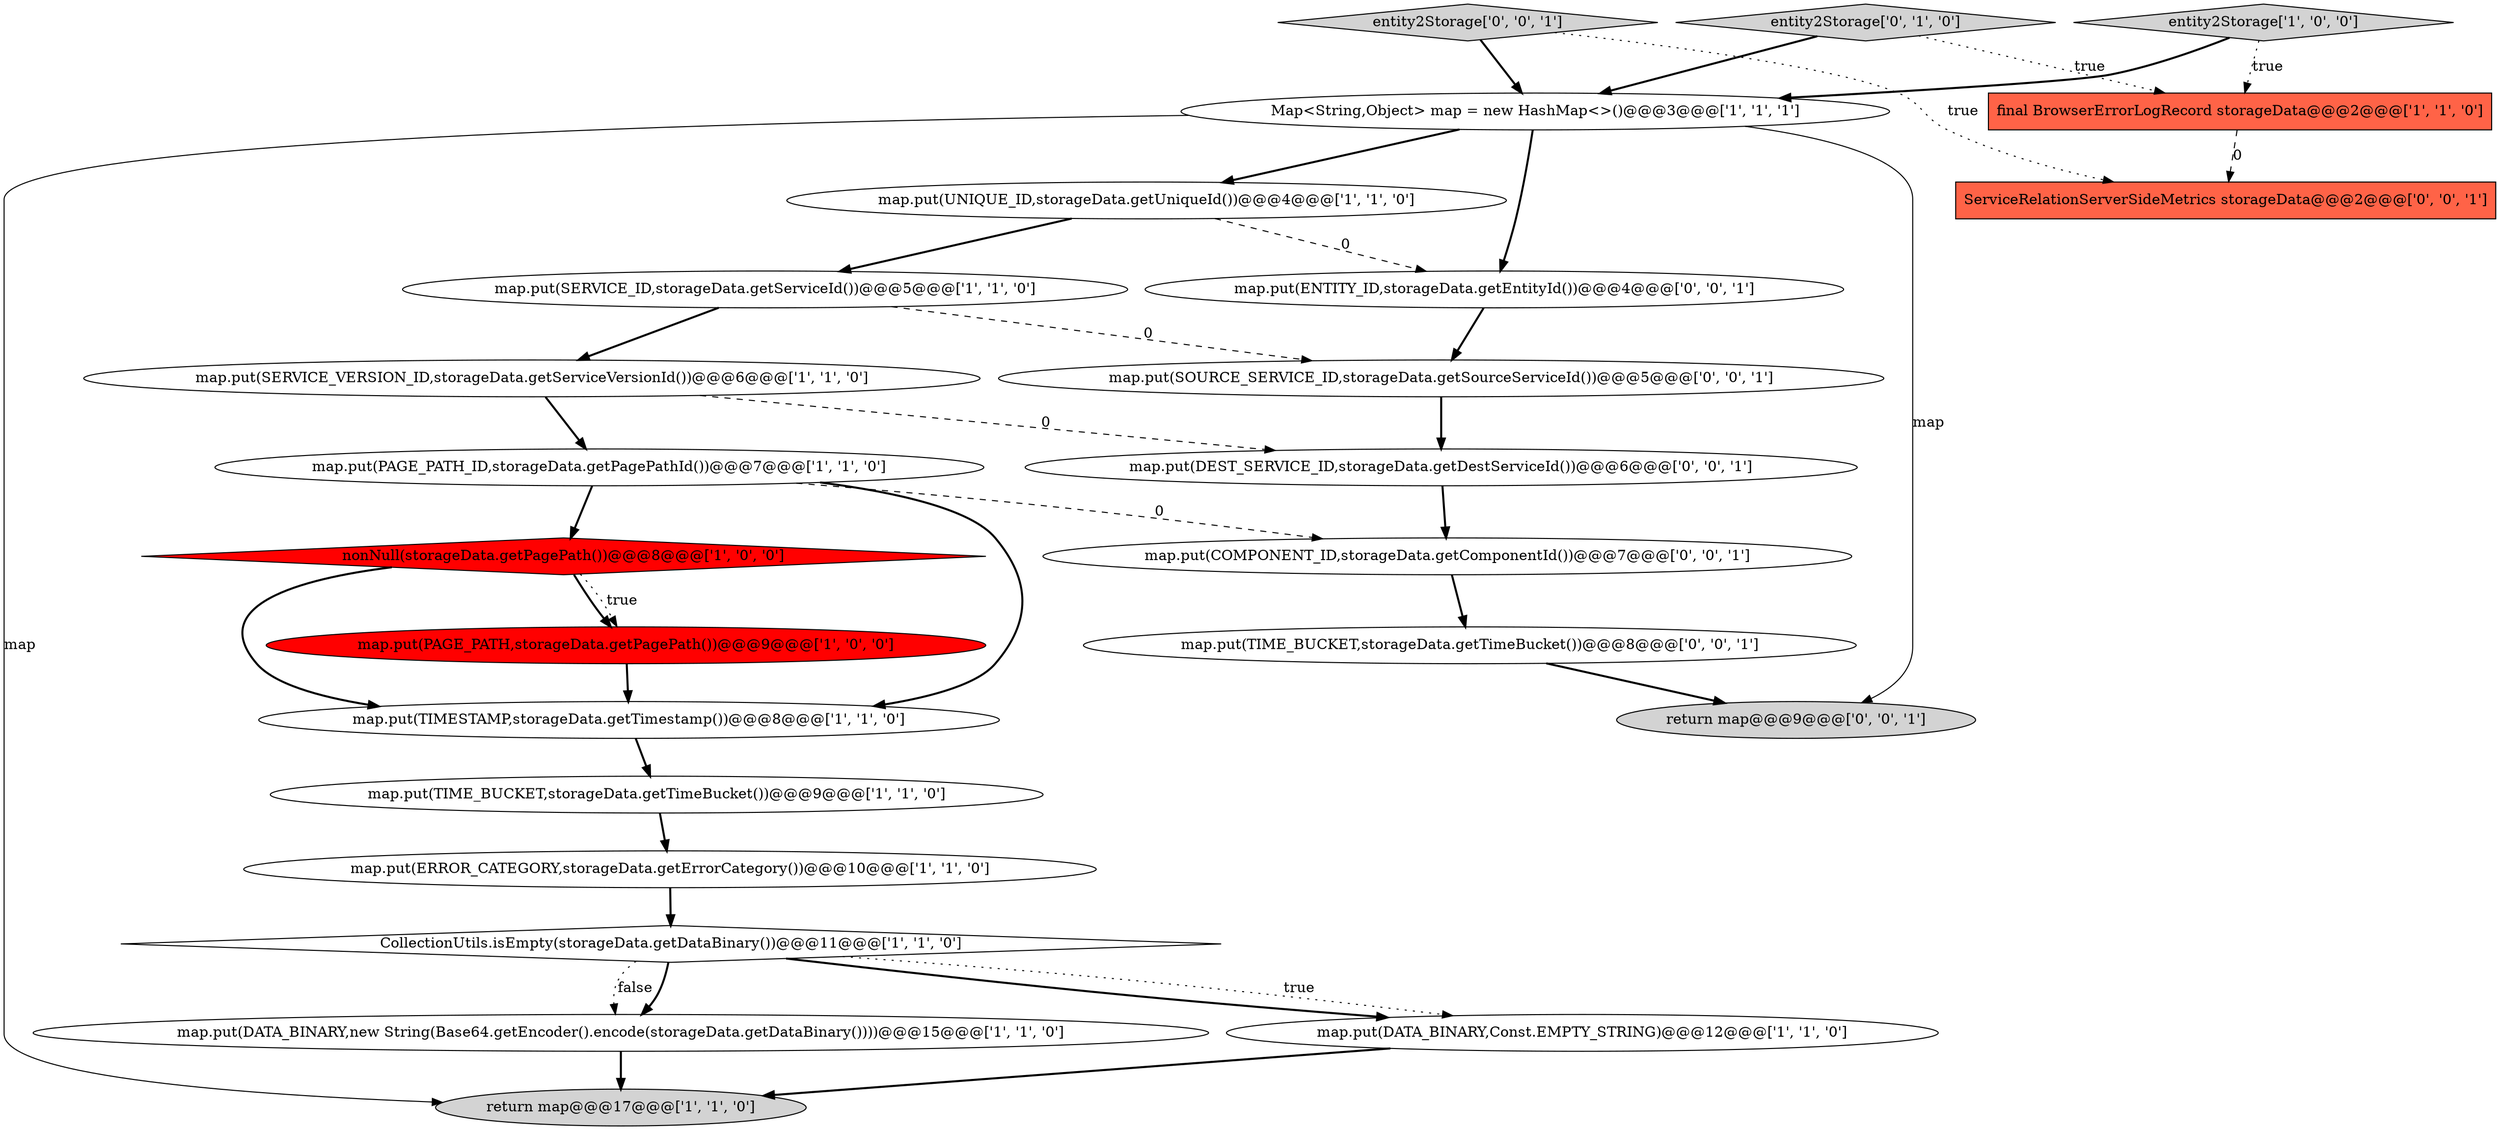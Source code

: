 digraph {
12 [style = filled, label = "CollectionUtils.isEmpty(storageData.getDataBinary())@@@11@@@['1', '1', '0']", fillcolor = white, shape = diamond image = "AAA0AAABBB1BBB"];
10 [style = filled, label = "map.put(TIME_BUCKET,storageData.getTimeBucket())@@@9@@@['1', '1', '0']", fillcolor = white, shape = ellipse image = "AAA0AAABBB1BBB"];
9 [style = filled, label = "map.put(TIMESTAMP,storageData.getTimestamp())@@@8@@@['1', '1', '0']", fillcolor = white, shape = ellipse image = "AAA0AAABBB1BBB"];
8 [style = filled, label = "map.put(ERROR_CATEGORY,storageData.getErrorCategory())@@@10@@@['1', '1', '0']", fillcolor = white, shape = ellipse image = "AAA0AAABBB1BBB"];
24 [style = filled, label = "map.put(ENTITY_ID,storageData.getEntityId())@@@4@@@['0', '0', '1']", fillcolor = white, shape = ellipse image = "AAA0AAABBB3BBB"];
19 [style = filled, label = "map.put(DEST_SERVICE_ID,storageData.getDestServiceId())@@@6@@@['0', '0', '1']", fillcolor = white, shape = ellipse image = "AAA0AAABBB3BBB"];
6 [style = filled, label = "map.put(PAGE_PATH_ID,storageData.getPagePathId())@@@7@@@['1', '1', '0']", fillcolor = white, shape = ellipse image = "AAA0AAABBB1BBB"];
1 [style = filled, label = "nonNull(storageData.getPagePath())@@@8@@@['1', '0', '0']", fillcolor = red, shape = diamond image = "AAA1AAABBB1BBB"];
17 [style = filled, label = "map.put(SOURCE_SERVICE_ID,storageData.getSourceServiceId())@@@5@@@['0', '0', '1']", fillcolor = white, shape = ellipse image = "AAA0AAABBB3BBB"];
20 [style = filled, label = "entity2Storage['0', '0', '1']", fillcolor = lightgray, shape = diamond image = "AAA0AAABBB3BBB"];
2 [style = filled, label = "entity2Storage['1', '0', '0']", fillcolor = lightgray, shape = diamond image = "AAA0AAABBB1BBB"];
16 [style = filled, label = "entity2Storage['0', '1', '0']", fillcolor = lightgray, shape = diamond image = "AAA0AAABBB2BBB"];
23 [style = filled, label = "ServiceRelationServerSideMetrics storageData@@@2@@@['0', '0', '1']", fillcolor = tomato, shape = box image = "AAA0AAABBB3BBB"];
0 [style = filled, label = "map.put(SERVICE_VERSION_ID,storageData.getServiceVersionId())@@@6@@@['1', '1', '0']", fillcolor = white, shape = ellipse image = "AAA0AAABBB1BBB"];
3 [style = filled, label = "map.put(DATA_BINARY,Const.EMPTY_STRING)@@@12@@@['1', '1', '0']", fillcolor = white, shape = ellipse image = "AAA0AAABBB1BBB"];
5 [style = filled, label = "Map<String,Object> map = new HashMap<>()@@@3@@@['1', '1', '1']", fillcolor = white, shape = ellipse image = "AAA0AAABBB1BBB"];
14 [style = filled, label = "final BrowserErrorLogRecord storageData@@@2@@@['1', '1', '0']", fillcolor = tomato, shape = box image = "AAA0AAABBB1BBB"];
22 [style = filled, label = "return map@@@9@@@['0', '0', '1']", fillcolor = lightgray, shape = ellipse image = "AAA0AAABBB3BBB"];
15 [style = filled, label = "map.put(UNIQUE_ID,storageData.getUniqueId())@@@4@@@['1', '1', '0']", fillcolor = white, shape = ellipse image = "AAA0AAABBB1BBB"];
7 [style = filled, label = "map.put(PAGE_PATH,storageData.getPagePath())@@@9@@@['1', '0', '0']", fillcolor = red, shape = ellipse image = "AAA1AAABBB1BBB"];
11 [style = filled, label = "map.put(SERVICE_ID,storageData.getServiceId())@@@5@@@['1', '1', '0']", fillcolor = white, shape = ellipse image = "AAA0AAABBB1BBB"];
18 [style = filled, label = "map.put(COMPONENT_ID,storageData.getComponentId())@@@7@@@['0', '0', '1']", fillcolor = white, shape = ellipse image = "AAA0AAABBB3BBB"];
4 [style = filled, label = "return map@@@17@@@['1', '1', '0']", fillcolor = lightgray, shape = ellipse image = "AAA0AAABBB1BBB"];
13 [style = filled, label = "map.put(DATA_BINARY,new String(Base64.getEncoder().encode(storageData.getDataBinary())))@@@15@@@['1', '1', '0']", fillcolor = white, shape = ellipse image = "AAA0AAABBB1BBB"];
21 [style = filled, label = "map.put(TIME_BUCKET,storageData.getTimeBucket())@@@8@@@['0', '0', '1']", fillcolor = white, shape = ellipse image = "AAA0AAABBB3BBB"];
12->3 [style = dotted, label="true"];
19->18 [style = bold, label=""];
0->6 [style = bold, label=""];
0->19 [style = dashed, label="0"];
15->24 [style = dashed, label="0"];
5->15 [style = bold, label=""];
11->17 [style = dashed, label="0"];
9->10 [style = bold, label=""];
1->7 [style = bold, label=""];
3->4 [style = bold, label=""];
17->19 [style = bold, label=""];
1->9 [style = bold, label=""];
20->5 [style = bold, label=""];
6->18 [style = dashed, label="0"];
5->4 [style = solid, label="map"];
1->7 [style = dotted, label="true"];
7->9 [style = bold, label=""];
6->1 [style = bold, label=""];
12->13 [style = bold, label=""];
11->0 [style = bold, label=""];
14->23 [style = dashed, label="0"];
15->11 [style = bold, label=""];
10->8 [style = bold, label=""];
21->22 [style = bold, label=""];
5->24 [style = bold, label=""];
16->14 [style = dotted, label="true"];
24->17 [style = bold, label=""];
20->23 [style = dotted, label="true"];
16->5 [style = bold, label=""];
2->14 [style = dotted, label="true"];
5->22 [style = solid, label="map"];
12->3 [style = bold, label=""];
18->21 [style = bold, label=""];
6->9 [style = bold, label=""];
8->12 [style = bold, label=""];
2->5 [style = bold, label=""];
13->4 [style = bold, label=""];
12->13 [style = dotted, label="false"];
}
